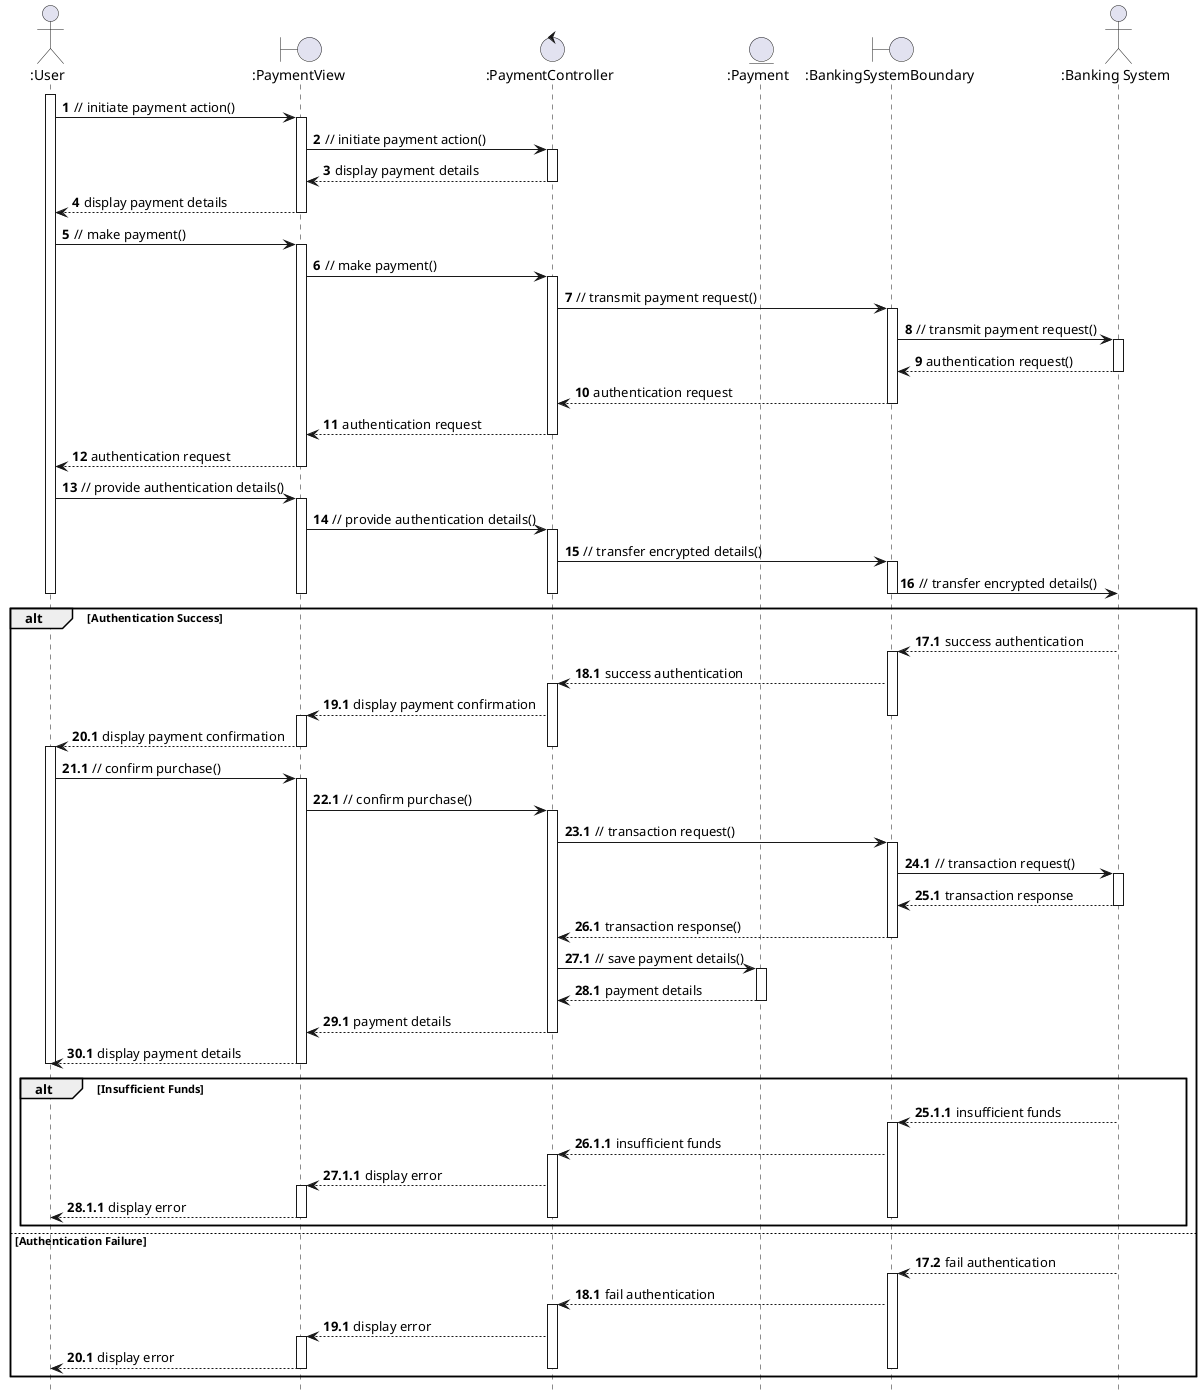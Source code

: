 @startuml
hide footbox

actor ":User" as User
boundary ":PaymentView" as PaymentView
control ":PaymentController" as PaymentController
entity ":Payment" as Payment
boundary  ":BankingSystemBoundary" as BankingSystemBoundary
actor ":Banking System" as BankingSystem

autonumber

activate User
  User -> PaymentView: // initiate payment action()
  activate PaymentView
    PaymentView -> PaymentController: // initiate payment action()
    activate PaymentController
      PaymentController --> PaymentView: display payment details
    deactivate PaymentController
    PaymentView --> User: display payment details
  deactivate PaymentView
  
  User -> PaymentView: // make payment()
  activate PaymentView
    PaymentView -> PaymentController: // make payment()
    activate PaymentController
      PaymentController ->  BankingSystemBoundary: // transmit payment request()
      activate  BankingSystemBoundary
         BankingSystemBoundary -> BankingSystem: // transmit payment request()
        activate BankingSystem
          BankingSystem -->  BankingSystemBoundary: authentication request()
        deactivate BankingSystem
        BankingSystemBoundary --> PaymentController: authentication request
      deactivate  BankingSystemBoundary
      PaymentController --> PaymentView: authentication request
    deactivate PaymentController
    PaymentView --> User: authentication request
  deactivate PaymentView
  User -> PaymentView: // provide authentication details()
  activate PaymentView
    PaymentView -> PaymentController: // provide authentication details()
    activate PaymentController
      PaymentController ->  BankingSystemBoundary: // transfer encrypted details()
      activate  BankingSystemBoundary
         BankingSystemBoundary -> BankingSystem: // transfer encrypted details()
      deactivate  BankingSystemBoundary
    deactivate PaymentController
  deactivate PaymentView
deactivate User

alt Authentication Success
  autonumber 17.1
    BankingSystem -->  BankingSystemBoundary: success authentication
    autonumber inc A
    activate  BankingSystemBoundary
      BankingSystemBoundary --> PaymentController: success authentication
      autonumber inc A
      activate PaymentController
        PaymentController --> PaymentView: display payment confirmation
        autonumber inc A
    deactivate  BankingSystemBoundary
        activate PaymentView
          PaymentView --> User: display payment confirmation
          autonumber inc A
      deactivate PaymentController
        deactivate PaymentView

      activate User
        User -> PaymentView: // confirm purchase()
        autonumber inc A
        activate PaymentView
          PaymentView -> PaymentController: // confirm purchase()
          autonumber inc A
          activate PaymentController
            PaymentController ->  BankingSystemBoundary: // transaction request()
            autonumber inc A
            activate  BankingSystemBoundary
              BankingSystemBoundary -> BankingSystem: // transaction request()
              autonumber inc A
              activate BankingSystem
                BankingSystem -->  BankingSystemBoundary: transaction response
                autonumber inc A
              deactivate BankingSystem
              BankingSystemBoundary --> PaymentController: transaction response()
              autonumber inc A
            deactivate  BankingSystemBoundary
            PaymentController -> Payment: // save payment details()
            autonumber inc A
            activate Payment
              Payment --> PaymentController: payment details
              autonumber inc A
            deactivate Payment
            PaymentController --> PaymentView: payment details
            autonumber inc A
          deactivate PaymentController
          PaymentView --> User: display payment details
          autonumber inc A
        deactivate PaymentView
      deactivate User

    alt Insufficient Funds
      autonumber 25.1.1
      BankingSystem -->  BankingSystemBoundary: insufficient funds
      autonumber inc A
      activate  BankingSystemBoundary
        BankingSystemBoundary --> PaymentController: insufficient funds
        autonumber inc A
        activate PaymentController
          PaymentController --> PaymentView: display error
          autonumber inc A
          activate PaymentView
            PaymentView --> User: display error
            autonumber inc A
          deactivate PaymentView
        deactivate PaymentController
      deactivate  BankingSystemBoundary
    end

else Authentication Failure
  autonumber 17.2
  BankingSystem -->  BankingSystemBoundary: fail authentication
  autonumber inc A
    activate  BankingSystemBoundary
      BankingSystemBoundary --> PaymentController: fail authentication
      autonumber inc A
      activate PaymentController
        PaymentController --> PaymentView: display error
        autonumber inc A
        activate PaymentView
          PaymentView --> User: display error
          autonumber inc A
        deactivate PaymentView
      deactivate PaymentController
    deactivate  BankingSystemBoundary
end

@enduml
